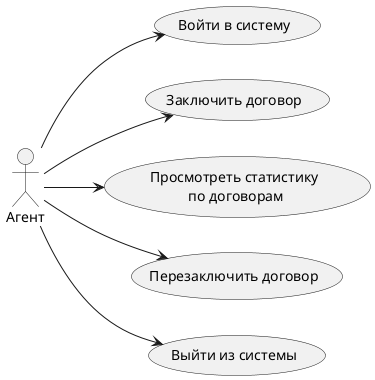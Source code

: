 @startuml

left to right direction

actor "Агент" as fc

usecase "Войти в систему" as UC1
usecase "Заключить договор" as UC2
usecase "Просмотреть статистику\n по договорам" as UC3
usecase "Перезаключить договор" as UC4
usecase "Выйти из системы" as UC5

fc --> UC1
fc --> UC5
fc --> UC2
fc --> UC3
fc --> UC4

@enduml